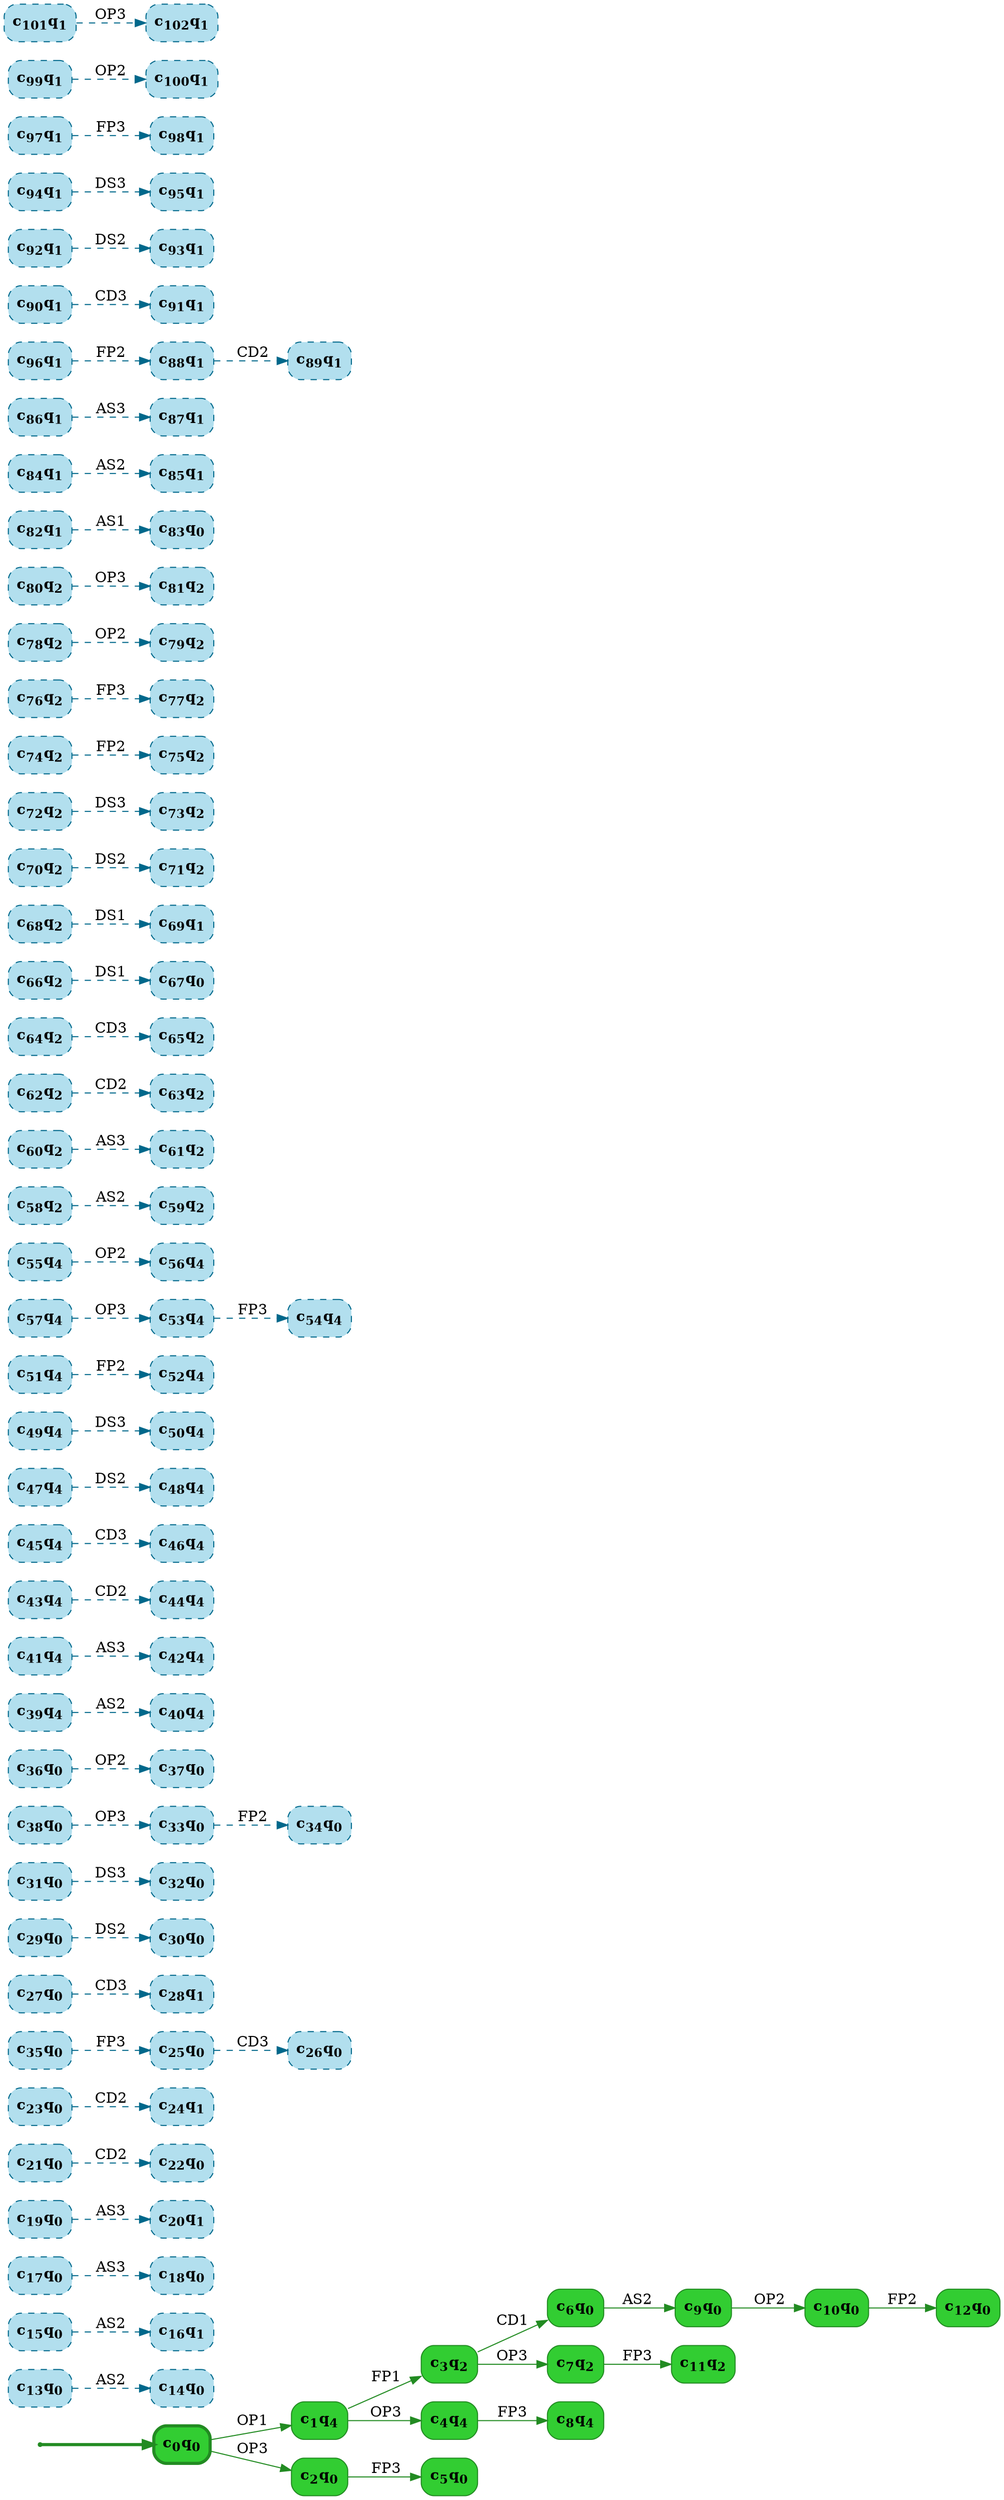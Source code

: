 digraph g {

	rankdir="LR"

	__invisible__[shape="point", color="forestgreen"]
	c0q0[label=<<b>c<sub>0</sub>q<sub>0</sub></b>>, shape="box", style="rounded, filled", fillcolor="limegreen", color="forestgreen", penwidth=3] // Initial
	c1q4[label=<<b>c<sub>1</sub>q<sub>4</sub></b>>, shape="box", style="rounded, filled", fillcolor="limegreen", color="forestgreen"]
	c3q2[label=<<b>c<sub>3</sub>q<sub>2</sub></b>>, shape="box", style="rounded, filled", fillcolor="limegreen", color="forestgreen"]
	c6q0[label=<<b>c<sub>6</sub>q<sub>0</sub></b>>, shape="box", style="rounded, filled", fillcolor="limegreen", color="forestgreen"]
	c9q0[label=<<b>c<sub>9</sub>q<sub>0</sub></b>>, shape="box", style="rounded, filled", fillcolor="limegreen", color="forestgreen"]
	c10q0[label=<<b>c<sub>10</sub>q<sub>0</sub></b>>, shape="box", style="rounded, filled", fillcolor="limegreen", color="forestgreen"]
	c12q0[label=<<b>c<sub>12</sub>q<sub>0</sub></b>>, shape="box", style="rounded, filled", fillcolor="limegreen", color="forestgreen"]
	c7q2[label=<<b>c<sub>7</sub>q<sub>2</sub></b>>, shape="box", style="rounded, filled", fillcolor="limegreen", color="forestgreen"]
	c11q2[label=<<b>c<sub>11</sub>q<sub>2</sub></b>>, shape="box", style="rounded, filled", fillcolor="limegreen", color="forestgreen"]
	c4q4[label=<<b>c<sub>4</sub>q<sub>4</sub></b>>, shape="box", style="rounded, filled", fillcolor="limegreen", color="forestgreen"]
	c8q4[label=<<b>c<sub>8</sub>q<sub>4</sub></b>>, shape="box", style="rounded, filled", fillcolor="limegreen", color="forestgreen"]
	c2q0[label=<<b>c<sub>2</sub>q<sub>0</sub></b>>, shape="box", style="rounded, filled", fillcolor="limegreen", color="forestgreen"]
	c5q0[label=<<b>c<sub>5</sub>q<sub>0</sub></b>>, shape="box", style="rounded, filled", fillcolor="limegreen", color="forestgreen"]
	c13q0[label=<<b>c<sub>13</sub>q<sub>0</sub></b>>, shape="box", style="rounded, filled, dashed", fillcolor="lightblue2", color="deepskyblue4"]
	c14q0[label=<<b>c<sub>14</sub>q<sub>0</sub></b>>, shape="box", style="rounded, filled, dashed", fillcolor="lightblue2", color="deepskyblue4"]
	c15q0[label=<<b>c<sub>15</sub>q<sub>0</sub></b>>, shape="box", style="rounded, filled, dashed", fillcolor="lightblue2", color="deepskyblue4"]
	c16q1[label=<<b>c<sub>16</sub>q<sub>1</sub></b>>, shape="box", style="rounded, filled, dashed", fillcolor="lightblue2", color="deepskyblue4"]
	c17q0[label=<<b>c<sub>17</sub>q<sub>0</sub></b>>, shape="box", style="rounded, filled, dashed", fillcolor="lightblue2", color="deepskyblue4"]
	c18q0[label=<<b>c<sub>18</sub>q<sub>0</sub></b>>, shape="box", style="rounded, filled, dashed", fillcolor="lightblue2", color="deepskyblue4"]
	c19q0[label=<<b>c<sub>19</sub>q<sub>0</sub></b>>, shape="box", style="rounded, filled, dashed", fillcolor="lightblue2", color="deepskyblue4"]
	c20q1[label=<<b>c<sub>20</sub>q<sub>1</sub></b>>, shape="box", style="rounded, filled, dashed", fillcolor="lightblue2", color="deepskyblue4"]
	c21q0[label=<<b>c<sub>21</sub>q<sub>0</sub></b>>, shape="box", style="rounded, filled, dashed", fillcolor="lightblue2", color="deepskyblue4"]
	c22q0[label=<<b>c<sub>22</sub>q<sub>0</sub></b>>, shape="box", style="rounded, filled, dashed", fillcolor="lightblue2", color="deepskyblue4"]
	c23q0[label=<<b>c<sub>23</sub>q<sub>0</sub></b>>, shape="box", style="rounded, filled, dashed", fillcolor="lightblue2", color="deepskyblue4"]
	c24q1[label=<<b>c<sub>24</sub>q<sub>1</sub></b>>, shape="box", style="rounded, filled, dashed", fillcolor="lightblue2", color="deepskyblue4"]
	c25q0[label=<<b>c<sub>25</sub>q<sub>0</sub></b>>, shape="box", style="rounded, filled, dashed", fillcolor="lightblue2", color="deepskyblue4"]
	c26q0[label=<<b>c<sub>26</sub>q<sub>0</sub></b>>, shape="box", style="rounded, filled, dashed", fillcolor="lightblue2", color="deepskyblue4"]
	c27q0[label=<<b>c<sub>27</sub>q<sub>0</sub></b>>, shape="box", style="rounded, filled, dashed", fillcolor="lightblue2", color="deepskyblue4"]
	c28q1[label=<<b>c<sub>28</sub>q<sub>1</sub></b>>, shape="box", style="rounded, filled, dashed", fillcolor="lightblue2", color="deepskyblue4"]
	c29q0[label=<<b>c<sub>29</sub>q<sub>0</sub></b>>, shape="box", style="rounded, filled, dashed", fillcolor="lightblue2", color="deepskyblue4"]
	c30q0[label=<<b>c<sub>30</sub>q<sub>0</sub></b>>, shape="box", style="rounded, filled, dashed", fillcolor="lightblue2", color="deepskyblue4"]
	c31q0[label=<<b>c<sub>31</sub>q<sub>0</sub></b>>, shape="box", style="rounded, filled, dashed", fillcolor="lightblue2", color="deepskyblue4"]
	c32q0[label=<<b>c<sub>32</sub>q<sub>0</sub></b>>, shape="box", style="rounded, filled, dashed", fillcolor="lightblue2", color="deepskyblue4"]
	c33q0[label=<<b>c<sub>33</sub>q<sub>0</sub></b>>, shape="box", style="rounded, filled, dashed", fillcolor="lightblue2", color="deepskyblue4"]
	c34q0[label=<<b>c<sub>34</sub>q<sub>0</sub></b>>, shape="box", style="rounded, filled, dashed", fillcolor="lightblue2", color="deepskyblue4"]
	c35q0[label=<<b>c<sub>35</sub>q<sub>0</sub></b>>, shape="box", style="rounded, filled, dashed", fillcolor="lightblue2", color="deepskyblue4"]
	c36q0[label=<<b>c<sub>36</sub>q<sub>0</sub></b>>, shape="box", style="rounded, filled, dashed", fillcolor="lightblue2", color="deepskyblue4"]
	c37q0[label=<<b>c<sub>37</sub>q<sub>0</sub></b>>, shape="box", style="rounded, filled, dashed", fillcolor="lightblue2", color="deepskyblue4"]
	c38q0[label=<<b>c<sub>38</sub>q<sub>0</sub></b>>, shape="box", style="rounded, filled, dashed", fillcolor="lightblue2", color="deepskyblue4"]
	c39q4[label=<<b>c<sub>39</sub>q<sub>4</sub></b>>, shape="box", style="rounded, filled, dashed", fillcolor="lightblue2", color="deepskyblue4"]
	c40q4[label=<<b>c<sub>40</sub>q<sub>4</sub></b>>, shape="box", style="rounded, filled, dashed", fillcolor="lightblue2", color="deepskyblue4"]
	c41q4[label=<<b>c<sub>41</sub>q<sub>4</sub></b>>, shape="box", style="rounded, filled, dashed", fillcolor="lightblue2", color="deepskyblue4"]
	c42q4[label=<<b>c<sub>42</sub>q<sub>4</sub></b>>, shape="box", style="rounded, filled, dashed", fillcolor="lightblue2", color="deepskyblue4"]
	c43q4[label=<<b>c<sub>43</sub>q<sub>4</sub></b>>, shape="box", style="rounded, filled, dashed", fillcolor="lightblue2", color="deepskyblue4"]
	c44q4[label=<<b>c<sub>44</sub>q<sub>4</sub></b>>, shape="box", style="rounded, filled, dashed", fillcolor="lightblue2", color="deepskyblue4"]
	c45q4[label=<<b>c<sub>45</sub>q<sub>4</sub></b>>, shape="box", style="rounded, filled, dashed", fillcolor="lightblue2", color="deepskyblue4"]
	c46q4[label=<<b>c<sub>46</sub>q<sub>4</sub></b>>, shape="box", style="rounded, filled, dashed", fillcolor="lightblue2", color="deepskyblue4"]
	c47q4[label=<<b>c<sub>47</sub>q<sub>4</sub></b>>, shape="box", style="rounded, filled, dashed", fillcolor="lightblue2", color="deepskyblue4"]
	c48q4[label=<<b>c<sub>48</sub>q<sub>4</sub></b>>, shape="box", style="rounded, filled, dashed", fillcolor="lightblue2", color="deepskyblue4"]
	c49q4[label=<<b>c<sub>49</sub>q<sub>4</sub></b>>, shape="box", style="rounded, filled, dashed", fillcolor="lightblue2", color="deepskyblue4"]
	c50q4[label=<<b>c<sub>50</sub>q<sub>4</sub></b>>, shape="box", style="rounded, filled, dashed", fillcolor="lightblue2", color="deepskyblue4"]
	c51q4[label=<<b>c<sub>51</sub>q<sub>4</sub></b>>, shape="box", style="rounded, filled, dashed", fillcolor="lightblue2", color="deepskyblue4"]
	c52q4[label=<<b>c<sub>52</sub>q<sub>4</sub></b>>, shape="box", style="rounded, filled, dashed", fillcolor="lightblue2", color="deepskyblue4"]
	c53q4[label=<<b>c<sub>53</sub>q<sub>4</sub></b>>, shape="box", style="rounded, filled, dashed", fillcolor="lightblue2", color="deepskyblue4"]
	c54q4[label=<<b>c<sub>54</sub>q<sub>4</sub></b>>, shape="box", style="rounded, filled, dashed", fillcolor="lightblue2", color="deepskyblue4"]
	c55q4[label=<<b>c<sub>55</sub>q<sub>4</sub></b>>, shape="box", style="rounded, filled, dashed", fillcolor="lightblue2", color="deepskyblue4"]
	c56q4[label=<<b>c<sub>56</sub>q<sub>4</sub></b>>, shape="box", style="rounded, filled, dashed", fillcolor="lightblue2", color="deepskyblue4"]
	c57q4[label=<<b>c<sub>57</sub>q<sub>4</sub></b>>, shape="box", style="rounded, filled, dashed", fillcolor="lightblue2", color="deepskyblue4"]
	c58q2[label=<<b>c<sub>58</sub>q<sub>2</sub></b>>, shape="box", style="rounded, filled, dashed", fillcolor="lightblue2", color="deepskyblue4"]
	c59q2[label=<<b>c<sub>59</sub>q<sub>2</sub></b>>, shape="box", style="rounded, filled, dashed", fillcolor="lightblue2", color="deepskyblue4"]
	c60q2[label=<<b>c<sub>60</sub>q<sub>2</sub></b>>, shape="box", style="rounded, filled, dashed", fillcolor="lightblue2", color="deepskyblue4"]
	c61q2[label=<<b>c<sub>61</sub>q<sub>2</sub></b>>, shape="box", style="rounded, filled, dashed", fillcolor="lightblue2", color="deepskyblue4"]
	c62q2[label=<<b>c<sub>62</sub>q<sub>2</sub></b>>, shape="box", style="rounded, filled, dashed", fillcolor="lightblue2", color="deepskyblue4"]
	c63q2[label=<<b>c<sub>63</sub>q<sub>2</sub></b>>, shape="box", style="rounded, filled, dashed", fillcolor="lightblue2", color="deepskyblue4"]
	c64q2[label=<<b>c<sub>64</sub>q<sub>2</sub></b>>, shape="box", style="rounded, filled, dashed", fillcolor="lightblue2", color="deepskyblue4"]
	c65q2[label=<<b>c<sub>65</sub>q<sub>2</sub></b>>, shape="box", style="rounded, filled, dashed", fillcolor="lightblue2", color="deepskyblue4"]
	c66q2[label=<<b>c<sub>66</sub>q<sub>2</sub></b>>, shape="box", style="rounded, filled, dashed", fillcolor="lightblue2", color="deepskyblue4"]
	c67q0[label=<<b>c<sub>67</sub>q<sub>0</sub></b>>, shape="box", style="rounded, filled, dashed", fillcolor="lightblue2", color="deepskyblue4"]
	c68q2[label=<<b>c<sub>68</sub>q<sub>2</sub></b>>, shape="box", style="rounded, filled, dashed", fillcolor="lightblue2", color="deepskyblue4"]
	c69q1[label=<<b>c<sub>69</sub>q<sub>1</sub></b>>, shape="box", style="rounded, filled, dashed", fillcolor="lightblue2", color="deepskyblue4"]
	c70q2[label=<<b>c<sub>70</sub>q<sub>2</sub></b>>, shape="box", style="rounded, filled, dashed", fillcolor="lightblue2", color="deepskyblue4"]
	c71q2[label=<<b>c<sub>71</sub>q<sub>2</sub></b>>, shape="box", style="rounded, filled, dashed", fillcolor="lightblue2", color="deepskyblue4"]
	c72q2[label=<<b>c<sub>72</sub>q<sub>2</sub></b>>, shape="box", style="rounded, filled, dashed", fillcolor="lightblue2", color="deepskyblue4"]
	c73q2[label=<<b>c<sub>73</sub>q<sub>2</sub></b>>, shape="box", style="rounded, filled, dashed", fillcolor="lightblue2", color="deepskyblue4"]
	c74q2[label=<<b>c<sub>74</sub>q<sub>2</sub></b>>, shape="box", style="rounded, filled, dashed", fillcolor="lightblue2", color="deepskyblue4"]
	c75q2[label=<<b>c<sub>75</sub>q<sub>2</sub></b>>, shape="box", style="rounded, filled, dashed", fillcolor="lightblue2", color="deepskyblue4"]
	c76q2[label=<<b>c<sub>76</sub>q<sub>2</sub></b>>, shape="box", style="rounded, filled, dashed", fillcolor="lightblue2", color="deepskyblue4"]
	c77q2[label=<<b>c<sub>77</sub>q<sub>2</sub></b>>, shape="box", style="rounded, filled, dashed", fillcolor="lightblue2", color="deepskyblue4"]
	c78q2[label=<<b>c<sub>78</sub>q<sub>2</sub></b>>, shape="box", style="rounded, filled, dashed", fillcolor="lightblue2", color="deepskyblue4"]
	c79q2[label=<<b>c<sub>79</sub>q<sub>2</sub></b>>, shape="box", style="rounded, filled, dashed", fillcolor="lightblue2", color="deepskyblue4"]
	c80q2[label=<<b>c<sub>80</sub>q<sub>2</sub></b>>, shape="box", style="rounded, filled, dashed", fillcolor="lightblue2", color="deepskyblue4"]
	c81q2[label=<<b>c<sub>81</sub>q<sub>2</sub></b>>, shape="box", style="rounded, filled, dashed", fillcolor="lightblue2", color="deepskyblue4"]
	c82q1[label=<<b>c<sub>82</sub>q<sub>1</sub></b>>, shape="box", style="rounded, filled, dashed", fillcolor="lightblue2", color="deepskyblue4"]
	c83q0[label=<<b>c<sub>83</sub>q<sub>0</sub></b>>, shape="box", style="rounded, filled, dashed", fillcolor="lightblue2", color="deepskyblue4"]
	c84q1[label=<<b>c<sub>84</sub>q<sub>1</sub></b>>, shape="box", style="rounded, filled, dashed", fillcolor="lightblue2", color="deepskyblue4"]
	c85q1[label=<<b>c<sub>85</sub>q<sub>1</sub></b>>, shape="box", style="rounded, filled, dashed", fillcolor="lightblue2", color="deepskyblue4"]
	c86q1[label=<<b>c<sub>86</sub>q<sub>1</sub></b>>, shape="box", style="rounded, filled, dashed", fillcolor="lightblue2", color="deepskyblue4"]
	c87q1[label=<<b>c<sub>87</sub>q<sub>1</sub></b>>, shape="box", style="rounded, filled, dashed", fillcolor="lightblue2", color="deepskyblue4"]
	c88q1[label=<<b>c<sub>88</sub>q<sub>1</sub></b>>, shape="box", style="rounded, filled, dashed", fillcolor="lightblue2", color="deepskyblue4"]
	c89q1[label=<<b>c<sub>89</sub>q<sub>1</sub></b>>, shape="box", style="rounded, filled, dashed", fillcolor="lightblue2", color="deepskyblue4"]
	c90q1[label=<<b>c<sub>90</sub>q<sub>1</sub></b>>, shape="box", style="rounded, filled, dashed", fillcolor="lightblue2", color="deepskyblue4"]
	c91q1[label=<<b>c<sub>91</sub>q<sub>1</sub></b>>, shape="box", style="rounded, filled, dashed", fillcolor="lightblue2", color="deepskyblue4"]
	c92q1[label=<<b>c<sub>92</sub>q<sub>1</sub></b>>, shape="box", style="rounded, filled, dashed", fillcolor="lightblue2", color="deepskyblue4"]
	c93q1[label=<<b>c<sub>93</sub>q<sub>1</sub></b>>, shape="box", style="rounded, filled, dashed", fillcolor="lightblue2", color="deepskyblue4"]
	c94q1[label=<<b>c<sub>94</sub>q<sub>1</sub></b>>, shape="box", style="rounded, filled, dashed", fillcolor="lightblue2", color="deepskyblue4"]
	c95q1[label=<<b>c<sub>95</sub>q<sub>1</sub></b>>, shape="box", style="rounded, filled, dashed", fillcolor="lightblue2", color="deepskyblue4"]
	c96q1[label=<<b>c<sub>96</sub>q<sub>1</sub></b>>, shape="box", style="rounded, filled, dashed", fillcolor="lightblue2", color="deepskyblue4"]
	c97q1[label=<<b>c<sub>97</sub>q<sub>1</sub></b>>, shape="box", style="rounded, filled, dashed", fillcolor="lightblue2", color="deepskyblue4"]
	c98q1[label=<<b>c<sub>98</sub>q<sub>1</sub></b>>, shape="box", style="rounded, filled, dashed", fillcolor="lightblue2", color="deepskyblue4"]
	c99q1[label=<<b>c<sub>99</sub>q<sub>1</sub></b>>, shape="box", style="rounded, filled, dashed", fillcolor="lightblue2", color="deepskyblue4"]
	c100q1[label=<<b>c<sub>100</sub>q<sub>1</sub></b>>, shape="box", style="rounded, filled, dashed", fillcolor="lightblue2", color="deepskyblue4"]
	c101q1[label=<<b>c<sub>101</sub>q<sub>1</sub></b>>, shape="box", style="rounded, filled, dashed", fillcolor="lightblue2", color="deepskyblue4"]
	c102q1[label=<<b>c<sub>102</sub>q<sub>1</sub></b>>, shape="box", style="rounded, filled, dashed", fillcolor="lightblue2", color="deepskyblue4"]

	__invisible__ -> c0q0[penwidth=3, color="forestgreen"]
	c0q0 -> c1q4[label=<OP1>, color="forestgreen"]
	c1q4 -> c3q2[label=<FP1>, color="forestgreen"]
	c3q2 -> c6q0[label=<CD1>, color="forestgreen"]
	c6q0 -> c9q0[label=<AS2>, color="forestgreen"]
	c9q0 -> c10q0[label=<OP2>, color="forestgreen"]
	c10q0 -> c12q0[label=<FP2>, color="forestgreen"]
	c3q2 -> c7q2[label=<OP3>, color="forestgreen"]
	c7q2 -> c11q2[label=<FP3>, color="forestgreen"]
	c1q4 -> c4q4[label=<OP3>, color="forestgreen"]
	c4q4 -> c8q4[label=<FP3>, color="forestgreen"]
	c0q0 -> c2q0[label=<OP3>, color="forestgreen"]
	c2q0 -> c5q0[label=<FP3>, color="forestgreen"]
	c13q0 -> c14q0[label=<AS2>, color="deepskyblue4", style="dashed"]
	c15q0 -> c16q1[label=<AS2>, color="deepskyblue4", style="dashed"]
	c17q0 -> c18q0[label=<AS3>, color="deepskyblue4", style="dashed"]
	c19q0 -> c20q1[label=<AS3>, color="deepskyblue4", style="dashed"]
	c21q0 -> c22q0[label=<CD2>, color="deepskyblue4", style="dashed"]
	c23q0 -> c24q1[label=<CD2>, color="deepskyblue4", style="dashed"]
	c25q0 -> c26q0[label=<CD3>, color="deepskyblue4", style="dashed"]
	c27q0 -> c28q1[label=<CD3>, color="deepskyblue4", style="dashed"]
	c29q0 -> c30q0[label=<DS2>, color="deepskyblue4", style="dashed"]
	c31q0 -> c32q0[label=<DS3>, color="deepskyblue4", style="dashed"]
	c33q0 -> c34q0[label=<FP2>, color="deepskyblue4", style="dashed"]
	c35q0 -> c25q0[label=<FP3>, color="deepskyblue4", style="dashed"]
	c36q0 -> c37q0[label=<OP2>, color="deepskyblue4", style="dashed"]
	c38q0 -> c33q0[label=<OP3>, color="deepskyblue4", style="dashed"]
	c39q4 -> c40q4[label=<AS2>, color="deepskyblue4", style="dashed"]
	c41q4 -> c42q4[label=<AS3>, color="deepskyblue4", style="dashed"]
	c43q4 -> c44q4[label=<CD2>, color="deepskyblue4", style="dashed"]
	c45q4 -> c46q4[label=<CD3>, color="deepskyblue4", style="dashed"]
	c47q4 -> c48q4[label=<DS2>, color="deepskyblue4", style="dashed"]
	c49q4 -> c50q4[label=<DS3>, color="deepskyblue4", style="dashed"]
	c51q4 -> c52q4[label=<FP2>, color="deepskyblue4", style="dashed"]
	c53q4 -> c54q4[label=<FP3>, color="deepskyblue4", style="dashed"]
	c55q4 -> c56q4[label=<OP2>, color="deepskyblue4", style="dashed"]
	c57q4 -> c53q4[label=<OP3>, color="deepskyblue4", style="dashed"]
	c58q2 -> c59q2[label=<AS2>, color="deepskyblue4", style="dashed"]
	c60q2 -> c61q2[label=<AS3>, color="deepskyblue4", style="dashed"]
	c62q2 -> c63q2[label=<CD2>, color="deepskyblue4", style="dashed"]
	c64q2 -> c65q2[label=<CD3>, color="deepskyblue4", style="dashed"]
	c66q2 -> c67q0[label=<DS1>, color="deepskyblue4", style="dashed"]
	c68q2 -> c69q1[label=<DS1>, color="deepskyblue4", style="dashed"]
	c70q2 -> c71q2[label=<DS2>, color="deepskyblue4", style="dashed"]
	c72q2 -> c73q2[label=<DS3>, color="deepskyblue4", style="dashed"]
	c74q2 -> c75q2[label=<FP2>, color="deepskyblue4", style="dashed"]
	c76q2 -> c77q2[label=<FP3>, color="deepskyblue4", style="dashed"]
	c78q2 -> c79q2[label=<OP2>, color="deepskyblue4", style="dashed"]
	c80q2 -> c81q2[label=<OP3>, color="deepskyblue4", style="dashed"]
	c82q1 -> c83q0[label=<AS1>, color="deepskyblue4", style="dashed"]
	c84q1 -> c85q1[label=<AS2>, color="deepskyblue4", style="dashed"]
	c86q1 -> c87q1[label=<AS3>, color="deepskyblue4", style="dashed"]
	c88q1 -> c89q1[label=<CD2>, color="deepskyblue4", style="dashed"]
	c90q1 -> c91q1[label=<CD3>, color="deepskyblue4", style="dashed"]
	c92q1 -> c93q1[label=<DS2>, color="deepskyblue4", style="dashed"]
	c94q1 -> c95q1[label=<DS3>, color="deepskyblue4", style="dashed"]
	c96q1 -> c88q1[label=<FP2>, color="deepskyblue4", style="dashed"]
	c97q1 -> c98q1[label=<FP3>, color="deepskyblue4", style="dashed"]
	c99q1 -> c100q1[label=<OP2>, color="deepskyblue4", style="dashed"]
	c101q1 -> c102q1[label=<OP3>, color="deepskyblue4", style="dashed"]

}
